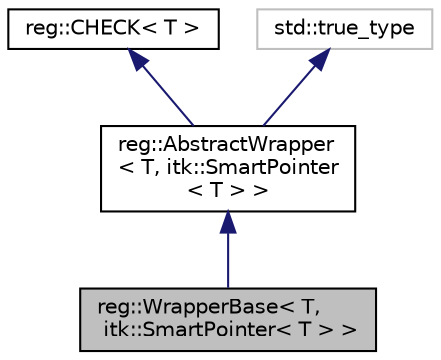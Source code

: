 digraph "reg::WrapperBase&lt; T, itk::SmartPointer&lt; T &gt; &gt;"
{
  edge [fontname="Helvetica",fontsize="10",labelfontname="Helvetica",labelfontsize="10"];
  node [fontname="Helvetica",fontsize="10",shape=record];
  Node4 [label="reg::WrapperBase\< T,\l itk::SmartPointer\< T \> \>",height=0.2,width=0.4,color="black", fillcolor="grey75", style="filled", fontcolor="black"];
  Node5 -> Node4 [dir="back",color="midnightblue",fontsize="10",style="solid",fontname="Helvetica"];
  Node5 [label="reg::AbstractWrapper\l\< T, itk::SmartPointer\l\< T \> \>",height=0.2,width=0.4,color="black", fillcolor="white", style="filled",URL="$structreg_1_1_abstract_wrapper.html"];
  Node6 -> Node5 [dir="back",color="midnightblue",fontsize="10",style="solid",fontname="Helvetica"];
  Node6 [label="reg::CHECK\< T \>",height=0.2,width=0.4,color="black", fillcolor="white", style="filled",URL="$structreg_1_1_c_h_e_c_k.html",tooltip="error checking class "];
  Node7 -> Node5 [dir="back",color="midnightblue",fontsize="10",style="solid",fontname="Helvetica"];
  Node7 [label="std::true_type",height=0.2,width=0.4,color="grey75", fillcolor="white", style="filled"];
}
